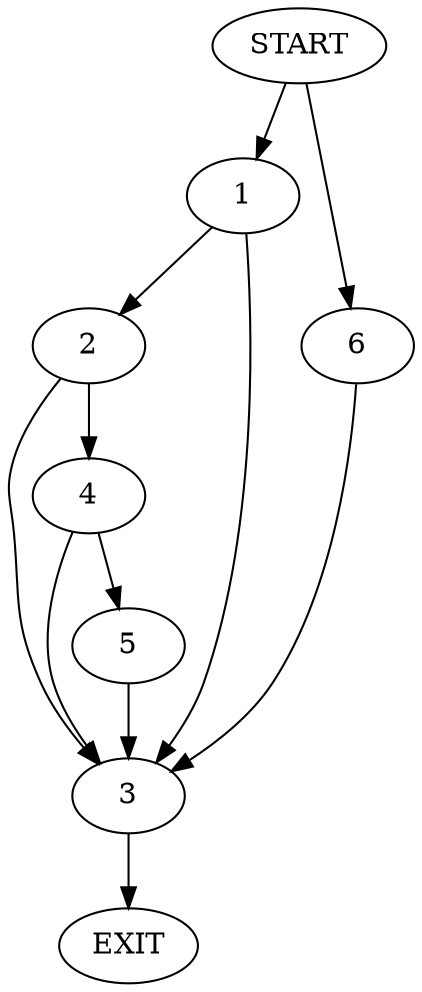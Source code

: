digraph {
0 [label="START"]
7 [label="EXIT"]
0 -> 1
1 -> 2
1 -> 3
2 -> 3
2 -> 4
3 -> 7
4 -> 3
4 -> 5
5 -> 3
0 -> 6
6 -> 3
}
